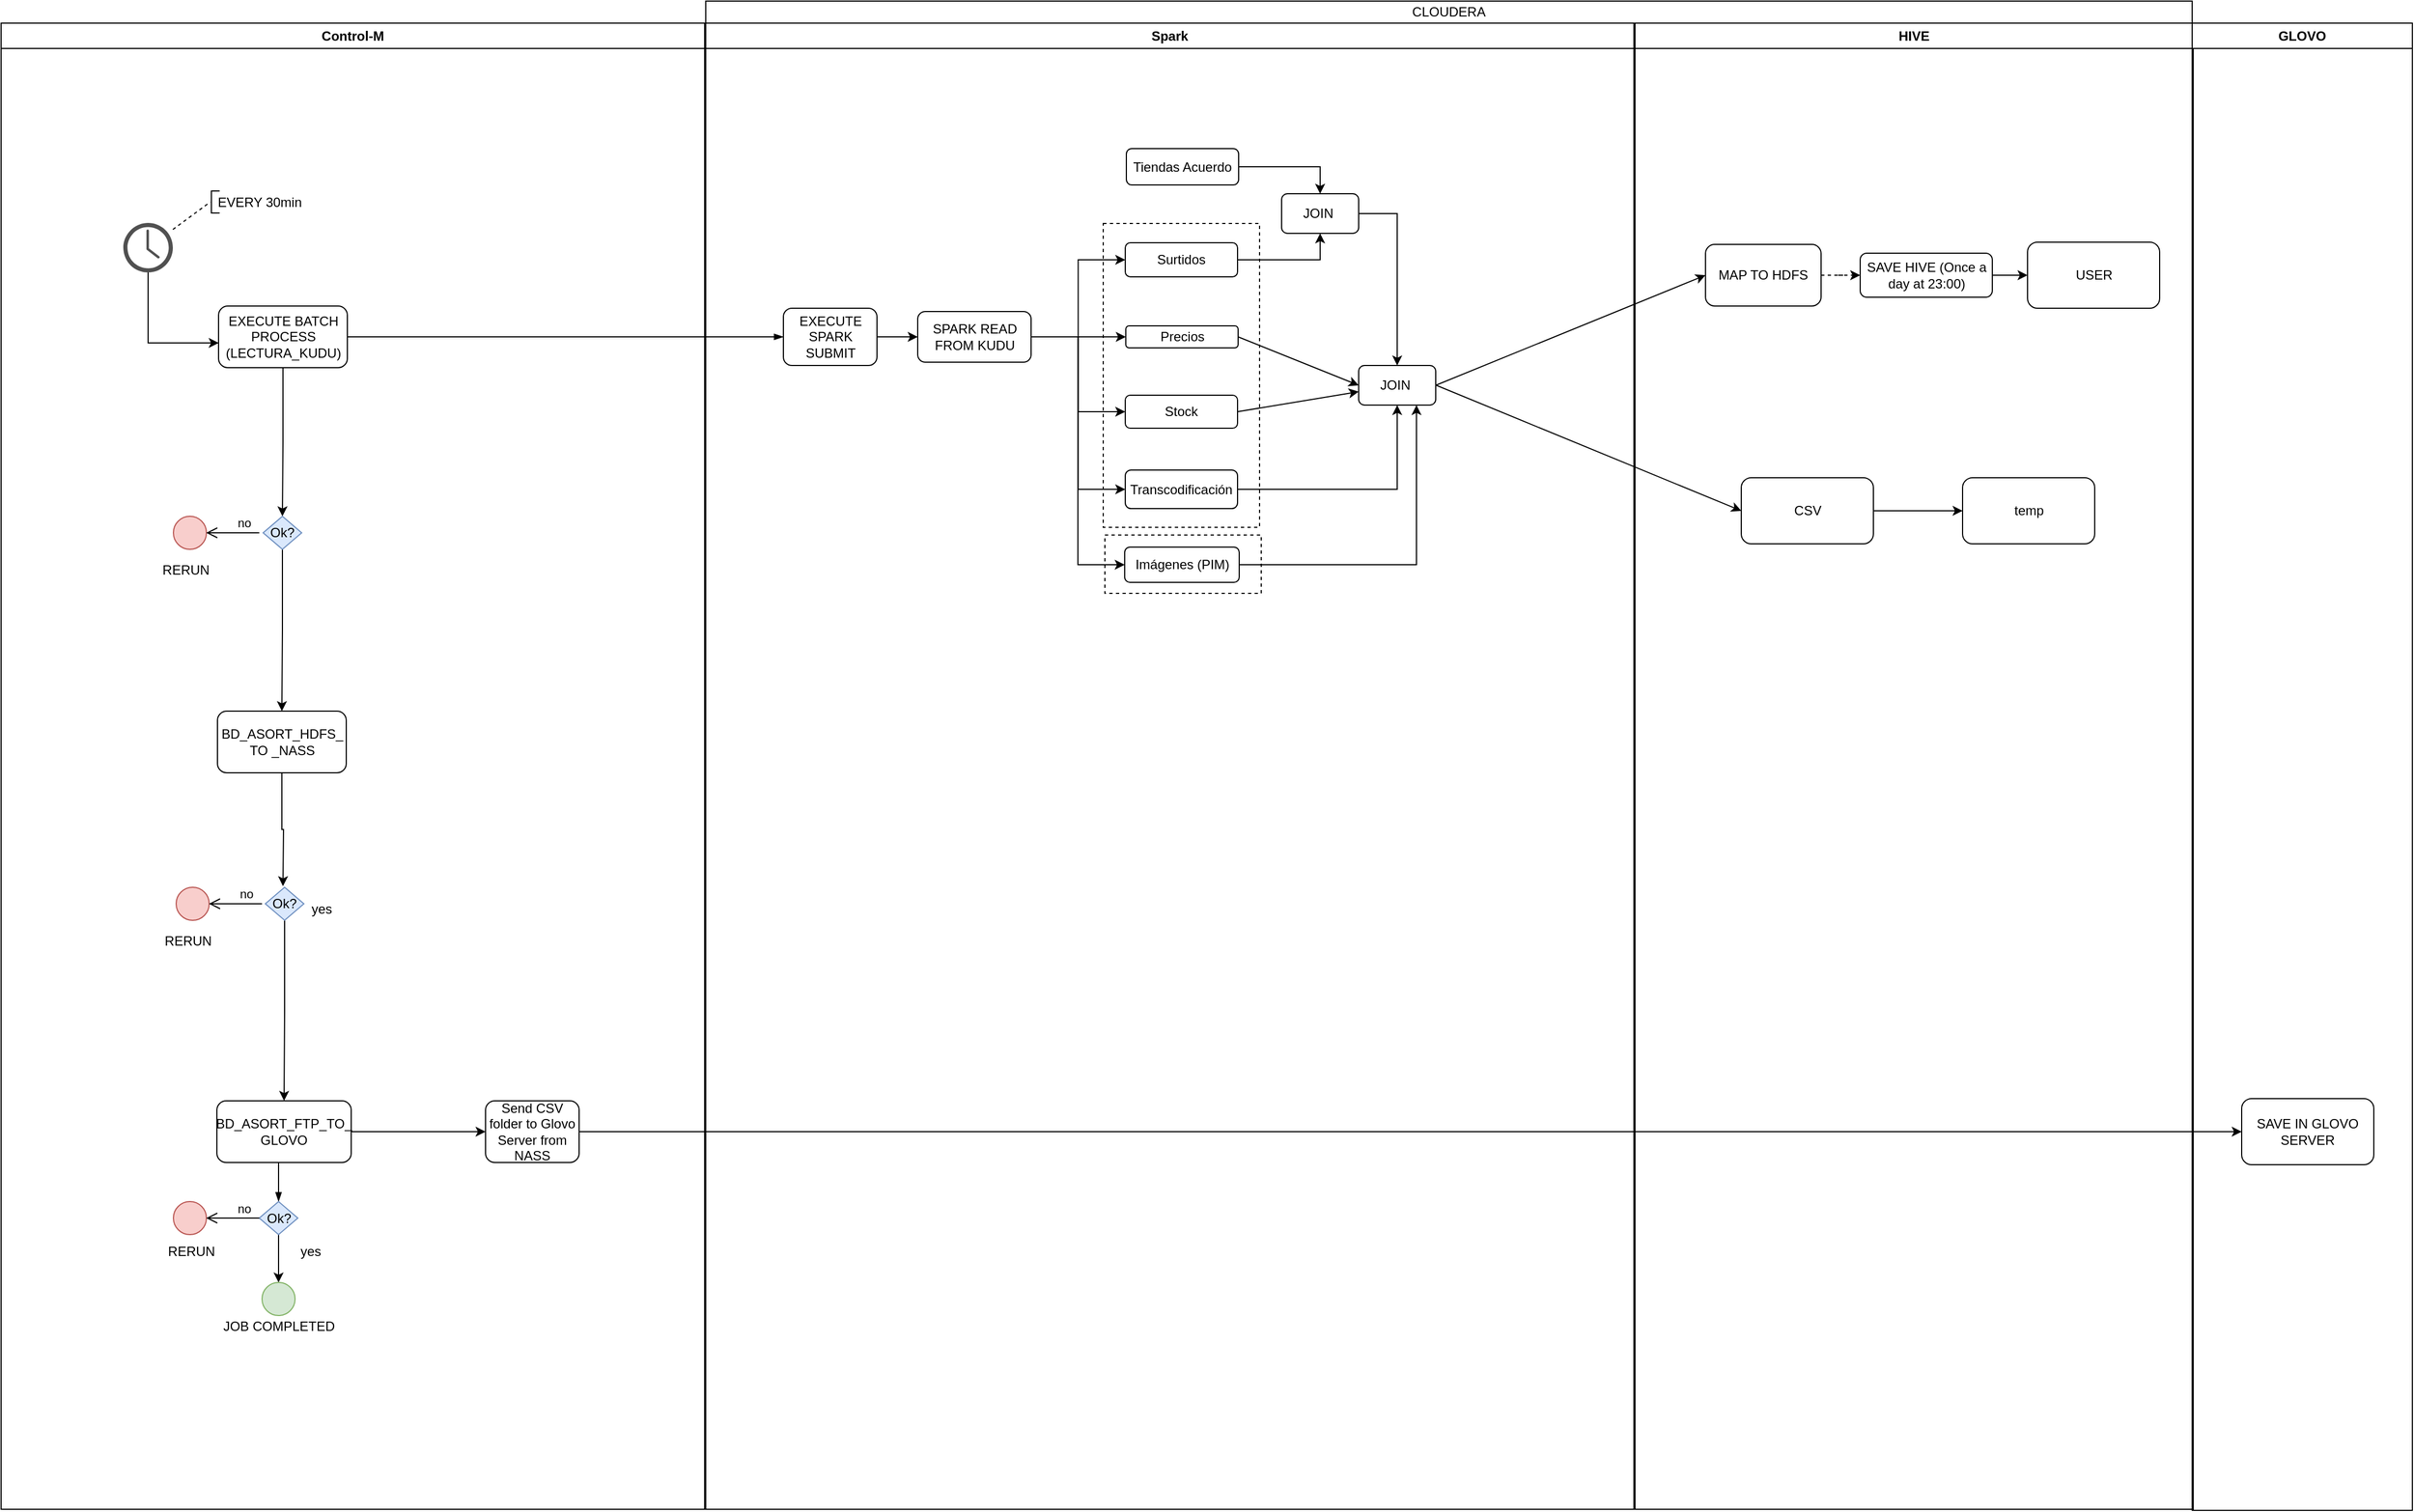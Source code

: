 <mxfile version="12.4.2" type="github" pages="1">
  <diagram name="Page-1" id="e7e014a7-5840-1c2e-5031-d8a46d1fe8dd">
    <mxGraphModel dx="1097" dy="617" grid="1" gridSize="10" guides="1" tooltips="1" connect="1" arrows="1" fold="1" page="1" pageScale="1" pageWidth="1169" pageHeight="826" background="#ffffff" math="0" shadow="0">
      <root>
        <mxCell id="0"/>
        <mxCell id="1" parent="0"/>
        <mxCell id="4" value="Control-M" style="swimlane;whiteSpace=wrap;startSize=23;" parent="1" vertex="1">
          <mxGeometry x="10" y="136" width="639" height="1350" as="geometry"/>
        </mxCell>
        <mxCell id="GZh9cKbUiOJqMB71wTKI-36" style="edgeStyle=orthogonalEdgeStyle;rounded=0;orthogonalLoop=1;jettySize=auto;html=1;entryX=0.001;entryY=0.599;entryDx=0;entryDy=0;entryPerimeter=0;" parent="4" source="-tJp1rb8S91as2KeqpWI-138" target="-tJp1rb8S91as2KeqpWI-190" edge="1">
          <mxGeometry relative="1" as="geometry">
            <Array as="points">
              <mxPoint x="133.5" y="290"/>
            </Array>
          </mxGeometry>
        </mxCell>
        <mxCell id="GZh9cKbUiOJqMB71wTKI-37" style="rounded=0;orthogonalLoop=1;jettySize=auto;html=1;entryX=0;entryY=0.5;entryDx=0;entryDy=0;dashed=1;endArrow=none;endFill=0;" parent="4" source="-tJp1rb8S91as2KeqpWI-138" target="-tJp1rb8S91as2KeqpWI-142" edge="1">
          <mxGeometry relative="1" as="geometry"/>
        </mxCell>
        <mxCell id="-tJp1rb8S91as2KeqpWI-138" value="" style="pointerEvents=1;shadow=0;dashed=0;html=1;strokeColor=none;fillColor=#505050;labelPosition=center;verticalLabelPosition=bottom;verticalAlign=top;outlineConnect=0;align=center;shape=mxgraph.office.concepts.clock;" parent="4" vertex="1">
          <mxGeometry x="111" y="181.5" width="45" height="45" as="geometry"/>
        </mxCell>
        <mxCell id="-tJp1rb8S91as2KeqpWI-140" value="" style="shape=partialRectangle;whiteSpace=wrap;html=1;bottom=1;right=1;left=1;top=0;fillColor=none;routingCenterX=-0.5;rotation=90;" parent="4" vertex="1">
          <mxGeometry x="184.5" y="159" width="20" height="7" as="geometry"/>
        </mxCell>
        <mxCell id="-tJp1rb8S91as2KeqpWI-142" value="EVERY 30min" style="text;html=1;strokeColor=none;fillColor=none;align=center;verticalAlign=middle;whiteSpace=wrap;rounded=0;" parent="4" vertex="1">
          <mxGeometry x="190" y="152.5" width="90" height="20" as="geometry"/>
        </mxCell>
        <mxCell id="-tJp1rb8S91as2KeqpWI-194" style="edgeStyle=orthogonalEdgeStyle;rounded=0;orthogonalLoop=1;jettySize=auto;html=1;exitX=0.5;exitY=1;exitDx=0;exitDy=0;entryX=0.5;entryY=0;entryDx=0;entryDy=0;endArrow=blockThin;endFill=1;" parent="4" target="-tJp1rb8S91as2KeqpWI-165" edge="1">
          <mxGeometry relative="1" as="geometry">
            <mxPoint x="267" y="1034.5" as="sourcePoint"/>
          </mxGeometry>
        </mxCell>
        <mxCell id="r2jjw2JgyuVjgDAw78zo-14" style="edgeStyle=orthogonalEdgeStyle;rounded=0;orthogonalLoop=1;jettySize=auto;html=1;exitX=0.5;exitY=1;exitDx=0;exitDy=0;entryX=0.5;entryY=0;entryDx=0;entryDy=0;" edge="1" parent="4" source="-tJp1rb8S91as2KeqpWI-190" target="co7JI1_3RgrQiAgqYiiP-51">
          <mxGeometry relative="1" as="geometry"/>
        </mxCell>
        <mxCell id="-tJp1rb8S91as2KeqpWI-190" value="EXECUTE BATCH PROCESS&lt;br&gt;(LECTURA_KUDU)" style="rounded=1;whiteSpace=wrap;html=1;" parent="4" vertex="1">
          <mxGeometry x="197.5" y="257" width="117" height="56" as="geometry"/>
        </mxCell>
        <mxCell id="-tJp1rb8S91as2KeqpWI-151" value="" style="ellipse;whiteSpace=wrap;html=1;aspect=fixed;fillColor=#f8cecc;strokeColor=#b85450;" parent="4" vertex="1">
          <mxGeometry x="156.5" y="1070.5" width="30" height="30" as="geometry"/>
        </mxCell>
        <mxCell id="-tJp1rb8S91as2KeqpWI-152" value="RERUN" style="text;html=1;strokeColor=none;fillColor=none;align=center;verticalAlign=middle;whiteSpace=wrap;rounded=0;" parent="4" vertex="1">
          <mxGeometry x="152.5" y="1105.5" width="40" height="20" as="geometry"/>
        </mxCell>
        <mxCell id="GZh9cKbUiOJqMB71wTKI-81" style="edgeStyle=orthogonalEdgeStyle;rounded=0;orthogonalLoop=1;jettySize=auto;html=1;entryX=0.5;entryY=0;entryDx=0;entryDy=0;endArrow=classic;endFill=1;" parent="4" source="-tJp1rb8S91as2KeqpWI-165" target="co7JI1_3RgrQiAgqYiiP-55" edge="1">
          <mxGeometry relative="1" as="geometry"/>
        </mxCell>
        <mxCell id="-tJp1rb8S91as2KeqpWI-165" value="Ok?" style="rhombus;whiteSpace=wrap;html=1;fillColor=#dae8fc;strokeColor=#6c8ebf;" parent="4" vertex="1">
          <mxGeometry x="234.5" y="1070.5" width="35" height="30" as="geometry"/>
        </mxCell>
        <mxCell id="-tJp1rb8S91as2KeqpWI-166" value="no" style="edgeStyle=orthogonalEdgeStyle;html=1;align=left;verticalAlign=bottom;endArrow=open;endSize=8;entryX=1;entryY=0.5;entryDx=0;entryDy=0;" parent="4" edge="1">
          <mxGeometry x="-0.087" relative="1" as="geometry">
            <mxPoint x="186.293" y="1085.5" as="targetPoint"/>
            <mxPoint x="234.5" y="1085.5" as="sourcePoint"/>
            <mxPoint as="offset"/>
          </mxGeometry>
        </mxCell>
        <mxCell id="co7JI1_3RgrQiAgqYiiP-38" value="BD_ASORT_FTP_TO_&lt;br&gt;GLOVO" style="rounded=1;whiteSpace=wrap;html=1;" parent="4" vertex="1">
          <mxGeometry x="196" y="979" width="122" height="56" as="geometry"/>
        </mxCell>
        <mxCell id="co7JI1_3RgrQiAgqYiiP-49" value="" style="ellipse;whiteSpace=wrap;html=1;aspect=fixed;fillColor=#f8cecc;strokeColor=#b85450;" parent="4" vertex="1">
          <mxGeometry x="159" y="785" width="30" height="30" as="geometry"/>
        </mxCell>
        <mxCell id="co7JI1_3RgrQiAgqYiiP-50" value="RERUN" style="text;html=1;strokeColor=none;fillColor=none;align=center;verticalAlign=middle;whiteSpace=wrap;rounded=0;" parent="4" vertex="1">
          <mxGeometry x="150" y="824" width="40" height="20" as="geometry"/>
        </mxCell>
        <mxCell id="r2jjw2JgyuVjgDAw78zo-7" style="edgeStyle=orthogonalEdgeStyle;rounded=0;orthogonalLoop=1;jettySize=auto;html=1;exitX=0.5;exitY=1;exitDx=0;exitDy=0;entryX=0.5;entryY=0;entryDx=0;entryDy=0;" edge="1" parent="4" source="co7JI1_3RgrQiAgqYiiP-51" target="r2jjw2JgyuVjgDAw78zo-4">
          <mxGeometry relative="1" as="geometry"/>
        </mxCell>
        <mxCell id="co7JI1_3RgrQiAgqYiiP-51" value="Ok?" style="rhombus;whiteSpace=wrap;html=1;fillColor=#dae8fc;strokeColor=#6c8ebf;" parent="4" vertex="1">
          <mxGeometry x="238" y="448" width="35" height="30" as="geometry"/>
        </mxCell>
        <mxCell id="co7JI1_3RgrQiAgqYiiP-52" value="no" style="edgeStyle=orthogonalEdgeStyle;html=1;align=left;verticalAlign=bottom;endArrow=open;endSize=8;entryX=1;entryY=0.5;entryDx=0;entryDy=0;" parent="4" edge="1">
          <mxGeometry x="-0.087" relative="1" as="geometry">
            <mxPoint x="188.793" y="800" as="targetPoint"/>
            <mxPoint x="237" y="800" as="sourcePoint"/>
            <mxPoint as="offset"/>
          </mxGeometry>
        </mxCell>
        <mxCell id="co7JI1_3RgrQiAgqYiiP-55" value="" style="ellipse;whiteSpace=wrap;html=1;aspect=fixed;fillColor=#d5e8d4;strokeColor=#82b366;" parent="4" vertex="1">
          <mxGeometry x="237" y="1144" width="30" height="30" as="geometry"/>
        </mxCell>
        <mxCell id="co7JI1_3RgrQiAgqYiiP-56" value="JOB COMPLETED" style="text;html=1;strokeColor=none;fillColor=none;align=center;verticalAlign=middle;whiteSpace=wrap;rounded=0;" parent="4" vertex="1">
          <mxGeometry x="198.5" y="1174" width="107" height="20" as="geometry"/>
        </mxCell>
        <mxCell id="GZh9cKbUiOJqMB71wTKI-82" value="yes" style="text;html=1;resizable=0;points=[];autosize=1;align=left;verticalAlign=top;spacingTop=-4;" parent="4" vertex="1">
          <mxGeometry x="269.5" y="1105.5" width="30" height="20" as="geometry"/>
        </mxCell>
        <mxCell id="r2jjw2JgyuVjgDAw78zo-4" value="BD_ASORT_HDFS_ TO _NASS" style="rounded=1;whiteSpace=wrap;html=1;" vertex="1" parent="4">
          <mxGeometry x="196.5" y="625" width="117" height="56" as="geometry"/>
        </mxCell>
        <mxCell id="r2jjw2JgyuVjgDAw78zo-10" style="edgeStyle=orthogonalEdgeStyle;rounded=0;orthogonalLoop=1;jettySize=auto;html=1;exitX=0.5;exitY=1;exitDx=0;exitDy=0;" edge="1" parent="4" source="r2jjw2JgyuVjgDAw78zo-5" target="co7JI1_3RgrQiAgqYiiP-38">
          <mxGeometry relative="1" as="geometry"/>
        </mxCell>
        <mxCell id="r2jjw2JgyuVjgDAw78zo-5" value="Ok?" style="rhombus;whiteSpace=wrap;html=1;fillColor=#dae8fc;strokeColor=#6c8ebf;" vertex="1" parent="4">
          <mxGeometry x="240" y="785" width="35" height="30" as="geometry"/>
        </mxCell>
        <mxCell id="r2jjw2JgyuVjgDAw78zo-6" style="edgeStyle=orthogonalEdgeStyle;rounded=0;orthogonalLoop=1;jettySize=auto;html=1;endArrow=classic;endFill=1;" edge="1" parent="4" source="r2jjw2JgyuVjgDAw78zo-4">
          <mxGeometry relative="1" as="geometry">
            <mxPoint x="256" y="784" as="targetPoint"/>
          </mxGeometry>
        </mxCell>
        <mxCell id="GZh9cKbUiOJqMB71wTKI-77" value="yes" style="text;html=1;resizable=0;points=[];autosize=1;align=left;verticalAlign=top;spacingTop=-4;" parent="4" vertex="1">
          <mxGeometry x="280" y="795" width="30" height="20" as="geometry"/>
        </mxCell>
        <mxCell id="r2jjw2JgyuVjgDAw78zo-11" value="" style="ellipse;whiteSpace=wrap;html=1;aspect=fixed;fillColor=#f8cecc;strokeColor=#b85450;" vertex="1" parent="4">
          <mxGeometry x="156.5" y="448" width="30" height="30" as="geometry"/>
        </mxCell>
        <mxCell id="r2jjw2JgyuVjgDAw78zo-12" value="RERUN" style="text;html=1;strokeColor=none;fillColor=none;align=center;verticalAlign=middle;whiteSpace=wrap;rounded=0;" vertex="1" parent="4">
          <mxGeometry x="147.5" y="487" width="40" height="20" as="geometry"/>
        </mxCell>
        <mxCell id="r2jjw2JgyuVjgDAw78zo-13" value="no" style="edgeStyle=orthogonalEdgeStyle;html=1;align=left;verticalAlign=bottom;endArrow=open;endSize=8;entryX=1;entryY=0.5;entryDx=0;entryDy=0;" edge="1" parent="4">
          <mxGeometry x="-0.087" relative="1" as="geometry">
            <mxPoint x="186.293" y="463" as="targetPoint"/>
            <mxPoint x="234.5" y="463" as="sourcePoint"/>
            <mxPoint as="offset"/>
          </mxGeometry>
        </mxCell>
        <mxCell id="GZh9cKbUiOJqMB71wTKI-54" value="Send CSV folder to Glovo Server from NASS" style="rounded=1;whiteSpace=wrap;html=1;" parent="4" vertex="1">
          <mxGeometry x="440" y="979" width="85" height="56" as="geometry"/>
        </mxCell>
        <mxCell id="GZh9cKbUiOJqMB71wTKI-56" style="edgeStyle=orthogonalEdgeStyle;rounded=0;orthogonalLoop=1;jettySize=auto;html=1;exitX=1;exitY=0.5;exitDx=0;exitDy=0;entryX=0;entryY=0.5;entryDx=0;entryDy=0;endArrow=classic;endFill=1;" parent="4" source="co7JI1_3RgrQiAgqYiiP-38" target="GZh9cKbUiOJqMB71wTKI-54" edge="1">
          <mxGeometry relative="1" as="geometry"/>
        </mxCell>
        <mxCell id="-tJp1rb8S91as2KeqpWI-44" value="CLOUDERA" style="rounded=0;whiteSpace=wrap;html=1;" parent="1" vertex="1">
          <mxGeometry x="650" y="116" width="1350" height="20" as="geometry"/>
        </mxCell>
        <mxCell id="-tJp1rb8S91as2KeqpWI-45" value="Spark" style="swimlane;whiteSpace=wrap;startSize=23;" parent="1" vertex="1">
          <mxGeometry x="650" y="136" width="843" height="1350" as="geometry"/>
        </mxCell>
        <mxCell id="GZh9cKbUiOJqMB71wTKI-49" value="" style="rounded=0;whiteSpace=wrap;html=1;dashed=1;" parent="-tJp1rb8S91as2KeqpWI-45" vertex="1">
          <mxGeometry x="362.5" y="465" width="142" height="53" as="geometry"/>
        </mxCell>
        <mxCell id="co7JI1_3RgrQiAgqYiiP-28" value="" style="rounded=0;whiteSpace=wrap;html=1;dashed=1;" parent="-tJp1rb8S91as2KeqpWI-45" vertex="1">
          <mxGeometry x="361" y="182" width="142" height="276" as="geometry"/>
        </mxCell>
        <mxCell id="GZh9cKbUiOJqMB71wTKI-79" style="edgeStyle=orthogonalEdgeStyle;rounded=0;orthogonalLoop=1;jettySize=auto;html=1;entryX=0;entryY=0.5;entryDx=0;entryDy=0;endArrow=classic;endFill=1;" parent="-tJp1rb8S91as2KeqpWI-45" source="-tJp1rb8S91as2KeqpWI-168" target="-tJp1rb8S91as2KeqpWI-169" edge="1">
          <mxGeometry relative="1" as="geometry"/>
        </mxCell>
        <mxCell id="-tJp1rb8S91as2KeqpWI-168" value="EXECUTE SPARK SUBMIT" style="rounded=1;whiteSpace=wrap;html=1;" parent="-tJp1rb8S91as2KeqpWI-45" vertex="1">
          <mxGeometry x="70.5" y="259" width="85" height="52" as="geometry"/>
        </mxCell>
        <mxCell id="GZh9cKbUiOJqMB71wTKI-84" style="edgeStyle=orthogonalEdgeStyle;rounded=0;orthogonalLoop=1;jettySize=auto;html=1;entryX=0;entryY=0.5;entryDx=0;entryDy=0;endArrow=classic;endFill=1;" parent="-tJp1rb8S91as2KeqpWI-45" source="-tJp1rb8S91as2KeqpWI-169" target="co7JI1_3RgrQiAgqYiiP-10" edge="1">
          <mxGeometry relative="1" as="geometry"/>
        </mxCell>
        <mxCell id="GZh9cKbUiOJqMB71wTKI-85" style="edgeStyle=orthogonalEdgeStyle;rounded=0;orthogonalLoop=1;jettySize=auto;html=1;entryX=0;entryY=0.5;entryDx=0;entryDy=0;endArrow=classic;endFill=1;" parent="-tJp1rb8S91as2KeqpWI-45" source="-tJp1rb8S91as2KeqpWI-169" target="co7JI1_3RgrQiAgqYiiP-9" edge="1">
          <mxGeometry relative="1" as="geometry"/>
        </mxCell>
        <mxCell id="GZh9cKbUiOJqMB71wTKI-86" style="edgeStyle=orthogonalEdgeStyle;rounded=0;orthogonalLoop=1;jettySize=auto;html=1;entryX=0;entryY=0.5;entryDx=0;entryDy=0;endArrow=classic;endFill=1;" parent="-tJp1rb8S91as2KeqpWI-45" source="-tJp1rb8S91as2KeqpWI-169" target="-tJp1rb8S91as2KeqpWI-170" edge="1">
          <mxGeometry relative="1" as="geometry"/>
        </mxCell>
        <mxCell id="GZh9cKbUiOJqMB71wTKI-87" style="edgeStyle=orthogonalEdgeStyle;rounded=0;orthogonalLoop=1;jettySize=auto;html=1;entryX=0;entryY=0.5;entryDx=0;entryDy=0;endArrow=classic;endFill=1;" parent="-tJp1rb8S91as2KeqpWI-45" source="-tJp1rb8S91as2KeqpWI-169" target="co7JI1_3RgrQiAgqYiiP-11" edge="1">
          <mxGeometry relative="1" as="geometry"/>
        </mxCell>
        <mxCell id="GZh9cKbUiOJqMB71wTKI-88" style="edgeStyle=orthogonalEdgeStyle;rounded=0;orthogonalLoop=1;jettySize=auto;html=1;entryX=0;entryY=0.5;entryDx=0;entryDy=0;endArrow=classic;endFill=1;" parent="-tJp1rb8S91as2KeqpWI-45" source="-tJp1rb8S91as2KeqpWI-169" target="GZh9cKbUiOJqMB71wTKI-50" edge="1">
          <mxGeometry relative="1" as="geometry"/>
        </mxCell>
        <mxCell id="-tJp1rb8S91as2KeqpWI-169" value="SPARK READ FROM KUDU" style="rounded=1;whiteSpace=wrap;html=1;" parent="-tJp1rb8S91as2KeqpWI-45" vertex="1">
          <mxGeometry x="192.5" y="262" width="103" height="46" as="geometry"/>
        </mxCell>
        <mxCell id="co7JI1_3RgrQiAgqYiiP-26" style="rounded=0;orthogonalLoop=1;jettySize=auto;html=1;exitX=1;exitY=0.5;exitDx=0;exitDy=0;" parent="-tJp1rb8S91as2KeqpWI-45" source="-tJp1rb8S91as2KeqpWI-170" target="co7JI1_3RgrQiAgqYiiP-22" edge="1">
          <mxGeometry relative="1" as="geometry"/>
        </mxCell>
        <mxCell id="-tJp1rb8S91as2KeqpWI-170" value="Stock" style="rounded=1;whiteSpace=wrap;html=1;" parent="-tJp1rb8S91as2KeqpWI-45" vertex="1">
          <mxGeometry x="381" y="338" width="102" height="30" as="geometry"/>
        </mxCell>
        <mxCell id="-tJp1rb8S91as2KeqpWI-223" style="edgeStyle=orthogonalEdgeStyle;rounded=0;orthogonalLoop=1;jettySize=auto;html=1;exitX=1;exitY=0.5;exitDx=0;exitDy=0;entryX=0;entryY=0.5;entryDx=0;entryDy=0;endArrow=blockThin;endFill=1;strokeColor=none;" parent="-tJp1rb8S91as2KeqpWI-45" edge="1">
          <mxGeometry relative="1" as="geometry">
            <mxPoint x="654.029" y="302.029" as="sourcePoint"/>
            <mxPoint x="679.912" y="302.029" as="targetPoint"/>
          </mxGeometry>
        </mxCell>
        <mxCell id="co7JI1_3RgrQiAgqYiiP-25" style="rounded=0;orthogonalLoop=1;jettySize=auto;html=1;exitX=1;exitY=0.5;exitDx=0;exitDy=0;entryX=0;entryY=0.5;entryDx=0;entryDy=0;" parent="-tJp1rb8S91as2KeqpWI-45" source="co7JI1_3RgrQiAgqYiiP-9" target="co7JI1_3RgrQiAgqYiiP-22" edge="1">
          <mxGeometry relative="1" as="geometry"/>
        </mxCell>
        <mxCell id="co7JI1_3RgrQiAgqYiiP-9" value="Precios" style="rounded=1;whiteSpace=wrap;html=1;" parent="-tJp1rb8S91as2KeqpWI-45" vertex="1">
          <mxGeometry x="381.5" y="275" width="102" height="20" as="geometry"/>
        </mxCell>
        <mxCell id="co7JI1_3RgrQiAgqYiiP-21" style="edgeStyle=orthogonalEdgeStyle;rounded=0;orthogonalLoop=1;jettySize=auto;html=1;exitX=1;exitY=0.5;exitDx=0;exitDy=0;entryX=0.5;entryY=1;entryDx=0;entryDy=0;" parent="-tJp1rb8S91as2KeqpWI-45" source="co7JI1_3RgrQiAgqYiiP-10" target="co7JI1_3RgrQiAgqYiiP-19" edge="1">
          <mxGeometry relative="1" as="geometry"/>
        </mxCell>
        <mxCell id="co7JI1_3RgrQiAgqYiiP-10" value="Surtidos" style="rounded=1;whiteSpace=wrap;html=1;" parent="-tJp1rb8S91as2KeqpWI-45" vertex="1">
          <mxGeometry x="381" y="199.5" width="102" height="31" as="geometry"/>
        </mxCell>
        <mxCell id="co7JI1_3RgrQiAgqYiiP-27" style="edgeStyle=orthogonalEdgeStyle;rounded=0;orthogonalLoop=1;jettySize=auto;html=1;exitX=1;exitY=0.5;exitDx=0;exitDy=0;" parent="-tJp1rb8S91as2KeqpWI-45" source="co7JI1_3RgrQiAgqYiiP-11" target="co7JI1_3RgrQiAgqYiiP-22" edge="1">
          <mxGeometry relative="1" as="geometry"/>
        </mxCell>
        <mxCell id="co7JI1_3RgrQiAgqYiiP-11" value="Transcodificación" style="rounded=1;whiteSpace=wrap;html=1;" parent="-tJp1rb8S91as2KeqpWI-45" vertex="1">
          <mxGeometry x="381" y="406" width="102" height="35" as="geometry"/>
        </mxCell>
        <mxCell id="co7JI1_3RgrQiAgqYiiP-20" style="edgeStyle=orthogonalEdgeStyle;rounded=0;orthogonalLoop=1;jettySize=auto;html=1;exitX=1;exitY=0.5;exitDx=0;exitDy=0;entryX=0.5;entryY=0;entryDx=0;entryDy=0;" parent="-tJp1rb8S91as2KeqpWI-45" source="co7JI1_3RgrQiAgqYiiP-12" target="co7JI1_3RgrQiAgqYiiP-19" edge="1">
          <mxGeometry relative="1" as="geometry"/>
        </mxCell>
        <mxCell id="co7JI1_3RgrQiAgqYiiP-12" value="Tiendas Acuerdo" style="rounded=1;whiteSpace=wrap;html=1;" parent="-tJp1rb8S91as2KeqpWI-45" vertex="1">
          <mxGeometry x="382" y="114" width="102" height="33" as="geometry"/>
        </mxCell>
        <mxCell id="co7JI1_3RgrQiAgqYiiP-23" style="edgeStyle=orthogonalEdgeStyle;rounded=0;orthogonalLoop=1;jettySize=auto;html=1;exitX=1;exitY=0.5;exitDx=0;exitDy=0;entryX=0.5;entryY=0;entryDx=0;entryDy=0;" parent="-tJp1rb8S91as2KeqpWI-45" source="co7JI1_3RgrQiAgqYiiP-19" target="co7JI1_3RgrQiAgqYiiP-22" edge="1">
          <mxGeometry relative="1" as="geometry"/>
        </mxCell>
        <mxCell id="co7JI1_3RgrQiAgqYiiP-19" value="JOIN&amp;nbsp;" style="rounded=1;whiteSpace=wrap;html=1;" parent="-tJp1rb8S91as2KeqpWI-45" vertex="1">
          <mxGeometry x="523" y="155" width="70" height="36" as="geometry"/>
        </mxCell>
        <mxCell id="co7JI1_3RgrQiAgqYiiP-22" value="JOIN&amp;nbsp;" style="rounded=1;whiteSpace=wrap;html=1;" parent="-tJp1rb8S91as2KeqpWI-45" vertex="1">
          <mxGeometry x="593" y="311" width="70" height="36" as="geometry"/>
        </mxCell>
        <mxCell id="GZh9cKbUiOJqMB71wTKI-51" style="edgeStyle=orthogonalEdgeStyle;rounded=0;orthogonalLoop=1;jettySize=auto;html=1;exitX=1;exitY=0.5;exitDx=0;exitDy=0;entryX=0.75;entryY=1;entryDx=0;entryDy=0;endArrow=classic;endFill=1;" parent="-tJp1rb8S91as2KeqpWI-45" source="GZh9cKbUiOJqMB71wTKI-50" target="co7JI1_3RgrQiAgqYiiP-22" edge="1">
          <mxGeometry relative="1" as="geometry"/>
        </mxCell>
        <mxCell id="GZh9cKbUiOJqMB71wTKI-50" value="Imágenes (PIM)" style="rounded=1;whiteSpace=wrap;html=1;" parent="-tJp1rb8S91as2KeqpWI-45" vertex="1">
          <mxGeometry x="380.5" y="476" width="104" height="32" as="geometry"/>
        </mxCell>
        <mxCell id="-tJp1rb8S91as2KeqpWI-64" value="HIVE" style="swimlane;whiteSpace=wrap;startSize=23;" parent="1" vertex="1">
          <mxGeometry x="1494" y="136" width="507" height="1350" as="geometry"/>
        </mxCell>
        <mxCell id="-tJp1rb8S91as2KeqpWI-171" value="MAP TO HDFS" style="rounded=1;whiteSpace=wrap;html=1;" parent="-tJp1rb8S91as2KeqpWI-64" vertex="1">
          <mxGeometry x="64" y="201" width="105" height="56" as="geometry"/>
        </mxCell>
        <mxCell id="JvBQrtUQiw6cMur37Ek2-51" style="edgeStyle=orthogonalEdgeStyle;rounded=0;orthogonalLoop=1;jettySize=auto;html=1;" parent="-tJp1rb8S91as2KeqpWI-64" source="TqquburG1wggnyQFB-Ty-4" target="JvBQrtUQiw6cMur37Ek2-48" edge="1">
          <mxGeometry relative="1" as="geometry"/>
        </mxCell>
        <mxCell id="TqquburG1wggnyQFB-Ty-4" value="SAVE HIVE (Once a day at 23:00)" style="rounded=1;whiteSpace=wrap;html=1;" parent="-tJp1rb8S91as2KeqpWI-64" vertex="1">
          <mxGeometry x="204.5" y="209" width="120" height="40" as="geometry"/>
        </mxCell>
        <mxCell id="GZh9cKbUiOJqMB71wTKI-48" style="edgeStyle=orthogonalEdgeStyle;rounded=0;orthogonalLoop=1;jettySize=auto;html=1;entryX=0;entryY=0.5;entryDx=0;entryDy=0;endArrow=classic;endFill=1;dashed=1;" parent="-tJp1rb8S91as2KeqpWI-64" source="-tJp1rb8S91as2KeqpWI-171" target="TqquburG1wggnyQFB-Ty-4" edge="1">
          <mxGeometry relative="1" as="geometry"/>
        </mxCell>
        <mxCell id="JvBQrtUQiw6cMur37Ek2-48" value="USER" style="rounded=1;whiteSpace=wrap;html=1;" parent="-tJp1rb8S91as2KeqpWI-64" vertex="1">
          <mxGeometry x="356.5" y="199" width="120" height="60" as="geometry"/>
        </mxCell>
        <mxCell id="JvBQrtUQiw6cMur37Ek2-56" style="edgeStyle=orthogonalEdgeStyle;rounded=0;orthogonalLoop=1;jettySize=auto;html=1;" parent="-tJp1rb8S91as2KeqpWI-64" source="JvBQrtUQiw6cMur37Ek2-52" target="JvBQrtUQiw6cMur37Ek2-53" edge="1">
          <mxGeometry relative="1" as="geometry"/>
        </mxCell>
        <mxCell id="JvBQrtUQiw6cMur37Ek2-52" value="CSV" style="rounded=1;whiteSpace=wrap;html=1;" parent="-tJp1rb8S91as2KeqpWI-64" vertex="1">
          <mxGeometry x="96.5" y="413" width="120" height="60" as="geometry"/>
        </mxCell>
        <mxCell id="JvBQrtUQiw6cMur37Ek2-53" value="temp" style="rounded=1;whiteSpace=wrap;html=1;" parent="-tJp1rb8S91as2KeqpWI-64" vertex="1">
          <mxGeometry x="297.5" y="413" width="120" height="60" as="geometry"/>
        </mxCell>
        <mxCell id="-tJp1rb8S91as2KeqpWI-173" style="edgeStyle=orthogonalEdgeStyle;rounded=0;orthogonalLoop=1;jettySize=auto;html=1;exitX=1;exitY=0.5;exitDx=0;exitDy=0;entryX=0;entryY=0.5;entryDx=0;entryDy=0;endArrow=blockThin;endFill=1;" parent="1" source="-tJp1rb8S91as2KeqpWI-190" target="-tJp1rb8S91as2KeqpWI-168" edge="1">
          <mxGeometry relative="1" as="geometry">
            <mxPoint x="549.19" y="270.452" as="sourcePoint"/>
          </mxGeometry>
        </mxCell>
        <mxCell id="GZh9cKbUiOJqMB71wTKI-91" value="GLOVO" style="swimlane;whiteSpace=wrap" parent="1" vertex="1">
          <mxGeometry x="2000" y="136" width="200" height="1351" as="geometry"/>
        </mxCell>
        <mxCell id="GZh9cKbUiOJqMB71wTKI-160" value="SAVE IN GLOVO SERVER" style="rounded=1;whiteSpace=wrap;html=1;" parent="GZh9cKbUiOJqMB71wTKI-91" vertex="1">
          <mxGeometry x="45" y="977" width="120" height="60" as="geometry"/>
        </mxCell>
        <mxCell id="GZh9cKbUiOJqMB71wTKI-101" style="edgeStyle=orthogonalEdgeStyle;rounded=0;orthogonalLoop=1;jettySize=auto;html=1;entryX=0;entryY=0.5;entryDx=0;entryDy=0;endArrow=classic;endFill=1;exitX=1;exitY=0.5;exitDx=0;exitDy=0;" parent="1" source="GZh9cKbUiOJqMB71wTKI-54" target="GZh9cKbUiOJqMB71wTKI-160" edge="1">
          <mxGeometry relative="1" as="geometry">
            <mxPoint x="1860" y="1143.5" as="targetPoint"/>
            <mxPoint x="1229" y="1143.143" as="sourcePoint"/>
          </mxGeometry>
        </mxCell>
        <mxCell id="JvBQrtUQiw6cMur37Ek2-54" style="rounded=0;orthogonalLoop=1;jettySize=auto;html=1;entryX=0;entryY=0.5;entryDx=0;entryDy=0;" parent="1" target="JvBQrtUQiw6cMur37Ek2-52" edge="1">
          <mxGeometry relative="1" as="geometry">
            <mxPoint x="1313.5" y="465" as="sourcePoint"/>
          </mxGeometry>
        </mxCell>
        <mxCell id="JvBQrtUQiw6cMur37Ek2-55" style="rounded=0;orthogonalLoop=1;jettySize=auto;html=1;entryX=0;entryY=0.5;entryDx=0;entryDy=0;exitX=1;exitY=0.5;exitDx=0;exitDy=0;" parent="1" source="co7JI1_3RgrQiAgqYiiP-22" target="-tJp1rb8S91as2KeqpWI-171" edge="1">
          <mxGeometry relative="1" as="geometry"/>
        </mxCell>
      </root>
    </mxGraphModel>
  </diagram>
</mxfile>
